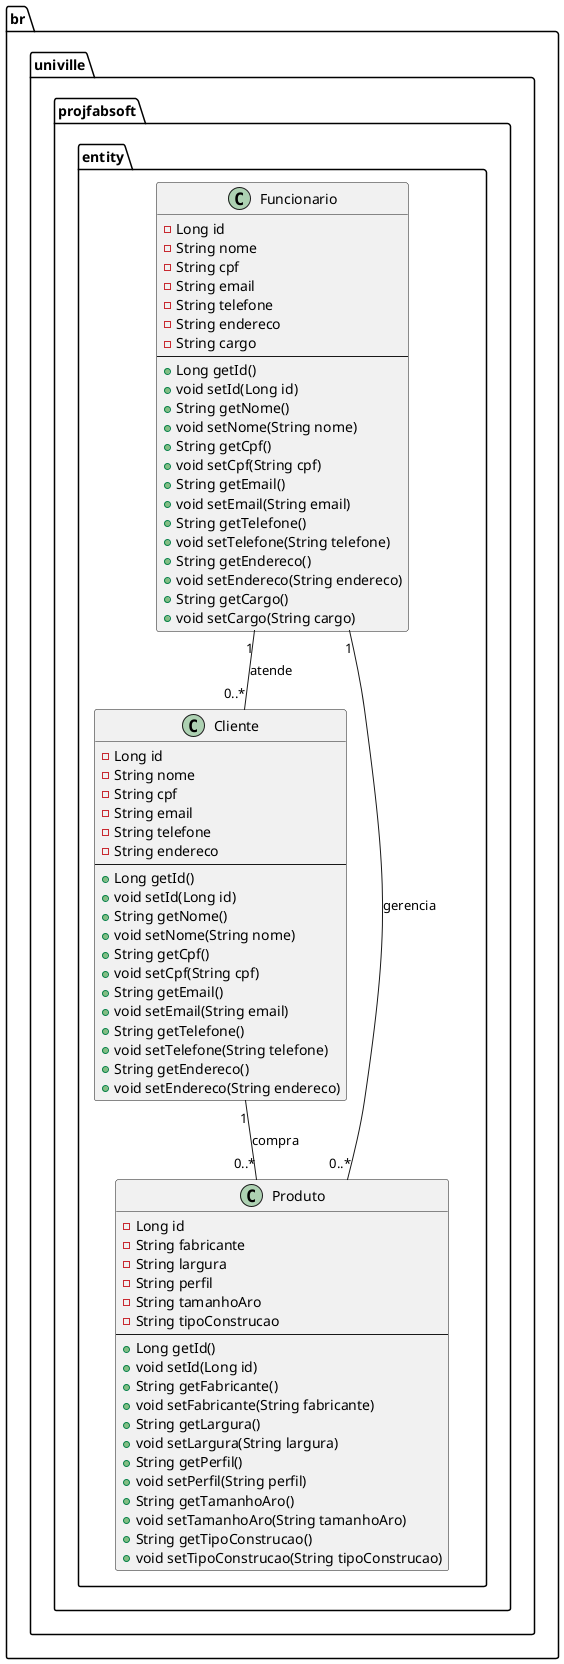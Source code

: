 @startuml
package br.univille.projfabsoft.entity {
    class Cliente {
        - Long id
        - String nome
        - String cpf
        - String email
        - String telefone
        - String endereco
        --
        + Long getId()
        + void setId(Long id)
        + String getNome()
        + void setNome(String nome)
        + String getCpf()
        + void setCpf(String cpf)
        + String getEmail()
        + void setEmail(String email)
        + String getTelefone()
        + void setTelefone(String telefone)
        + String getEndereco()
        + void setEndereco(String endereco)
    }

    class Produto {
        - Long id
        - String fabricante
        - String largura
        - String perfil
        - String tamanhoAro
        - String tipoConstrucao
        --
        + Long getId()
        + void setId(Long id)
        + String getFabricante()
        + void setFabricante(String fabricante)
        + String getLargura()
        + void setLargura(String largura)
        + String getPerfil()
        + void setPerfil(String perfil)
        + String getTamanhoAro()
        + void setTamanhoAro(String tamanhoAro)
        + String getTipoConstrucao()
        + void setTipoConstrucao(String tipoConstrucao)
    }

    class Funcionario {
        - Long id
        - String nome
        - String cpf
        - String email
        - String telefone
        - String endereco
        - String cargo
        --
        + Long getId()
        + void setId(Long id)
        + String getNome()
        + void setNome(String nome)
        + String getCpf()
        + void setCpf(String cpf)
        + String getEmail()
        + void setEmail(String email)
        + String getTelefone()
        + void setTelefone(String telefone)
        + String getEndereco()
        + void setEndereco(String endereco)
        + String getCargo()
        + void setCargo(String cargo)
    }

    Cliente "1" -- "0..*" Produto : "compra"
    Funcionario "1" -- "0..*" Cliente : "atende"
    Funcionario "1" -- "0..*" Produto : "gerencia"
}
@enduml